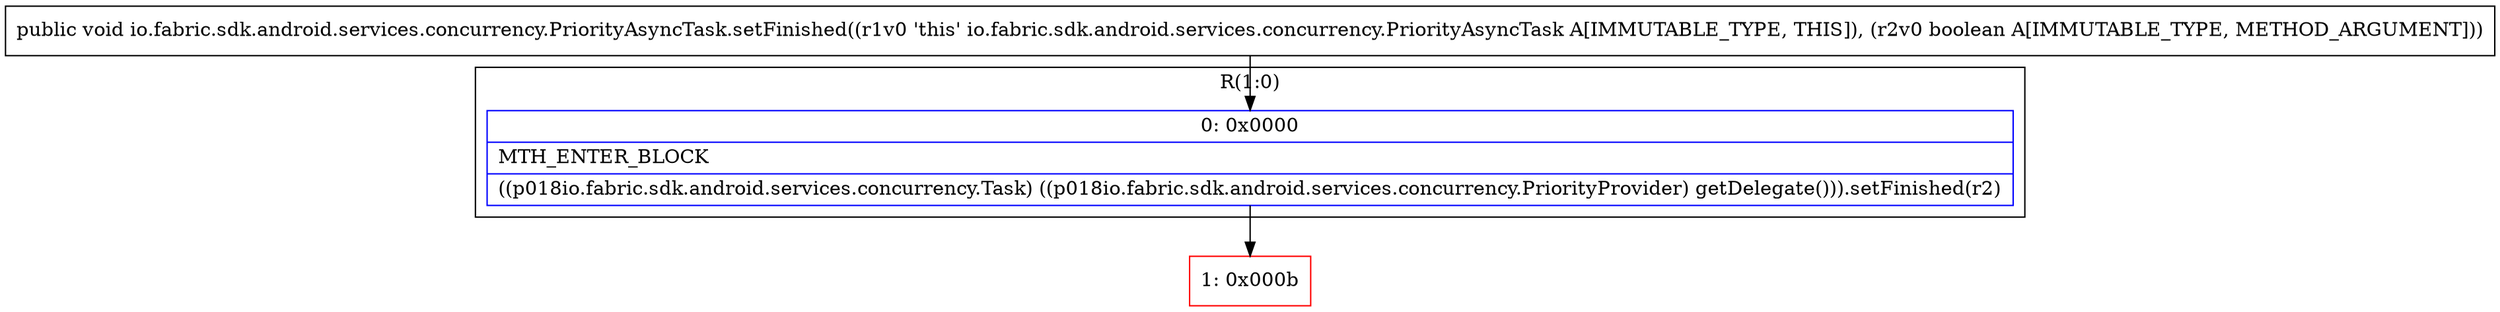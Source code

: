 digraph "CFG forio.fabric.sdk.android.services.concurrency.PriorityAsyncTask.setFinished(Z)V" {
subgraph cluster_Region_329619066 {
label = "R(1:0)";
node [shape=record,color=blue];
Node_0 [shape=record,label="{0\:\ 0x0000|MTH_ENTER_BLOCK\l|((p018io.fabric.sdk.android.services.concurrency.Task) ((p018io.fabric.sdk.android.services.concurrency.PriorityProvider) getDelegate())).setFinished(r2)\l}"];
}
Node_1 [shape=record,color=red,label="{1\:\ 0x000b}"];
MethodNode[shape=record,label="{public void io.fabric.sdk.android.services.concurrency.PriorityAsyncTask.setFinished((r1v0 'this' io.fabric.sdk.android.services.concurrency.PriorityAsyncTask A[IMMUTABLE_TYPE, THIS]), (r2v0 boolean A[IMMUTABLE_TYPE, METHOD_ARGUMENT])) }"];
MethodNode -> Node_0;
Node_0 -> Node_1;
}

